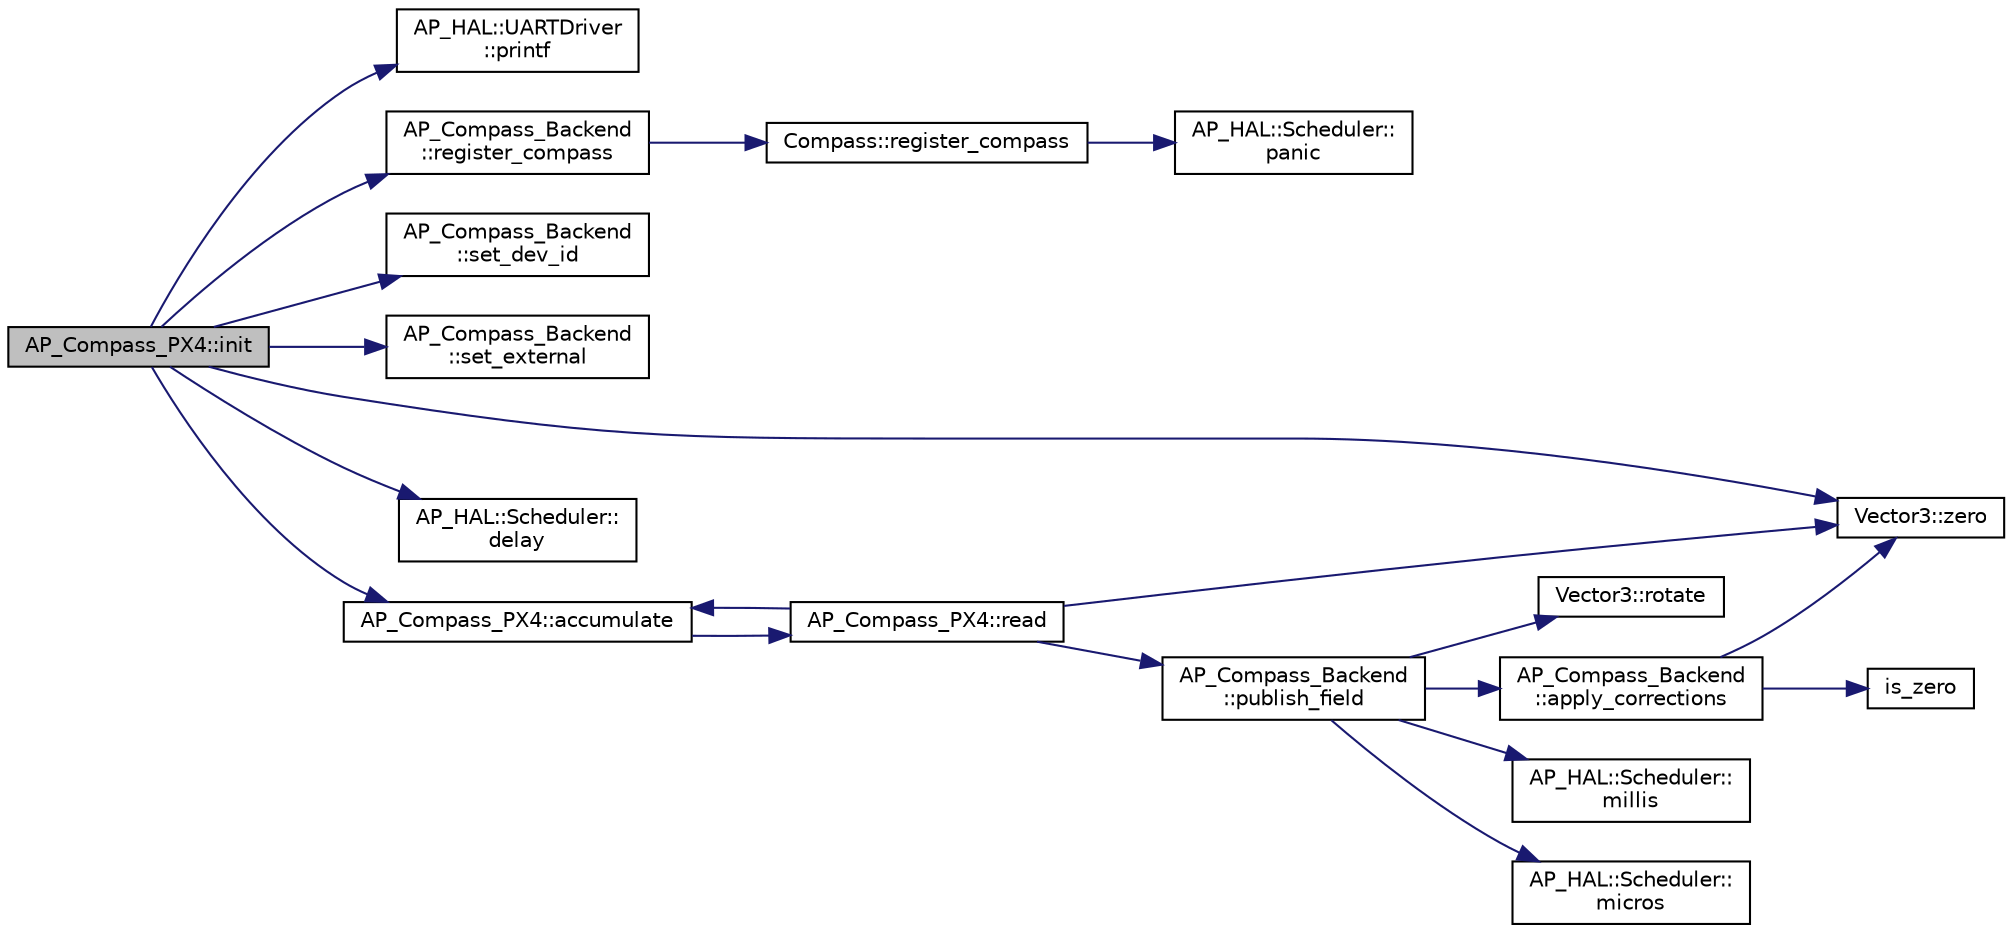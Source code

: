 digraph "AP_Compass_PX4::init"
{
 // INTERACTIVE_SVG=YES
  edge [fontname="Helvetica",fontsize="10",labelfontname="Helvetica",labelfontsize="10"];
  node [fontname="Helvetica",fontsize="10",shape=record];
  rankdir="LR";
  Node1 [label="AP_Compass_PX4::init",height=0.2,width=0.4,color="black", fillcolor="grey75", style="filled" fontcolor="black"];
  Node1 -> Node2 [color="midnightblue",fontsize="10",style="solid",fontname="Helvetica"];
  Node2 [label="AP_HAL::UARTDriver\l::printf",height=0.2,width=0.4,color="black", fillcolor="white", style="filled",URL="$classAP__HAL_1_1UARTDriver.html#a4b1ae6fcec3dfe651d08faf589f4ad6d"];
  Node1 -> Node3 [color="midnightblue",fontsize="10",style="solid",fontname="Helvetica"];
  Node3 [label="AP_Compass_Backend\l::register_compass",height=0.2,width=0.4,color="black", fillcolor="white", style="filled",URL="$classAP__Compass__Backend.html#aee0aed3dcceb809b122d2a0784f44593"];
  Node3 -> Node4 [color="midnightblue",fontsize="10",style="solid",fontname="Helvetica"];
  Node4 [label="Compass::register_compass",height=0.2,width=0.4,color="black", fillcolor="white", style="filled",URL="$classCompass.html#af1b5ea3ff42b02e04526d4be361a1ca1"];
  Node4 -> Node5 [color="midnightblue",fontsize="10",style="solid",fontname="Helvetica"];
  Node5 [label="AP_HAL::Scheduler::\lpanic",height=0.2,width=0.4,color="black", fillcolor="white", style="filled",URL="$classAP__HAL_1_1Scheduler.html#a65f0d4e404d3e6fda4d8b0b101c9780f"];
  Node1 -> Node6 [color="midnightblue",fontsize="10",style="solid",fontname="Helvetica"];
  Node6 [label="AP_Compass_Backend\l::set_dev_id",height=0.2,width=0.4,color="black", fillcolor="white", style="filled",URL="$classAP__Compass__Backend.html#a81a8f162131d1cd7a54d9fe52448d31f"];
  Node1 -> Node7 [color="midnightblue",fontsize="10",style="solid",fontname="Helvetica"];
  Node7 [label="AP_Compass_Backend\l::set_external",height=0.2,width=0.4,color="black", fillcolor="white", style="filled",URL="$classAP__Compass__Backend.html#a4c240d26d00dd5888fef16c22f1252c8"];
  Node1 -> Node8 [color="midnightblue",fontsize="10",style="solid",fontname="Helvetica"];
  Node8 [label="Vector3::zero",height=0.2,width=0.4,color="black", fillcolor="white", style="filled",URL="$classVector3.html#adf1769d5ee5df2f8585df2f540fa5efe"];
  Node1 -> Node9 [color="midnightblue",fontsize="10",style="solid",fontname="Helvetica"];
  Node9 [label="AP_HAL::Scheduler::\ldelay",height=0.2,width=0.4,color="black", fillcolor="white", style="filled",URL="$classAP__HAL_1_1Scheduler.html#ab3175e2e6223ccfe82f957e41cc12b26"];
  Node1 -> Node10 [color="midnightblue",fontsize="10",style="solid",fontname="Helvetica"];
  Node10 [label="AP_Compass_PX4::accumulate",height=0.2,width=0.4,color="black", fillcolor="white", style="filled",URL="$classAP__Compass__PX4.html#a8373d2a862e3a8cc6b5caf93564c94f9"];
  Node10 -> Node11 [color="midnightblue",fontsize="10",style="solid",fontname="Helvetica"];
  Node11 [label="AP_Compass_PX4::read",height=0.2,width=0.4,color="black", fillcolor="white", style="filled",URL="$classAP__Compass__PX4.html#a4e20dea88905e71e94524c33a95ff76c"];
  Node11 -> Node10 [color="midnightblue",fontsize="10",style="solid",fontname="Helvetica"];
  Node11 -> Node12 [color="midnightblue",fontsize="10",style="solid",fontname="Helvetica"];
  Node12 [label="AP_Compass_Backend\l::publish_field",height=0.2,width=0.4,color="black", fillcolor="white", style="filled",URL="$classAP__Compass__Backend.html#ad14147ac2825d3c09106ccfd1328b3f0"];
  Node12 -> Node13 [color="midnightblue",fontsize="10",style="solid",fontname="Helvetica"];
  Node13 [label="Vector3::rotate",height=0.2,width=0.4,color="black", fillcolor="white", style="filled",URL="$classVector3.html#a53d5701ae2db9492944550927279b7b8"];
  Node12 -> Node14 [color="midnightblue",fontsize="10",style="solid",fontname="Helvetica"];
  Node14 [label="AP_Compass_Backend\l::apply_corrections",height=0.2,width=0.4,color="black", fillcolor="white", style="filled",URL="$classAP__Compass__Backend.html#a2c550915f5cf24723480581d863c7b8c"];
  Node14 -> Node15 [color="midnightblue",fontsize="10",style="solid",fontname="Helvetica"];
  Node15 [label="is_zero",height=0.2,width=0.4,color="black", fillcolor="white", style="filled",URL="$AP__Math_8h.html#a108b79eeb35c5d58f324458ec9e1e9f2"];
  Node14 -> Node8 [color="midnightblue",fontsize="10",style="solid",fontname="Helvetica"];
  Node12 -> Node16 [color="midnightblue",fontsize="10",style="solid",fontname="Helvetica"];
  Node16 [label="AP_HAL::Scheduler::\lmillis",height=0.2,width=0.4,color="black", fillcolor="white", style="filled",URL="$classAP__HAL_1_1Scheduler.html#a26b68339fc68a562d8d3a1238d0ec8c1"];
  Node12 -> Node17 [color="midnightblue",fontsize="10",style="solid",fontname="Helvetica"];
  Node17 [label="AP_HAL::Scheduler::\lmicros",height=0.2,width=0.4,color="black", fillcolor="white", style="filled",URL="$classAP__HAL_1_1Scheduler.html#add46d722bfb08a16f220e63591654e46"];
  Node11 -> Node8 [color="midnightblue",fontsize="10",style="solid",fontname="Helvetica"];
}
